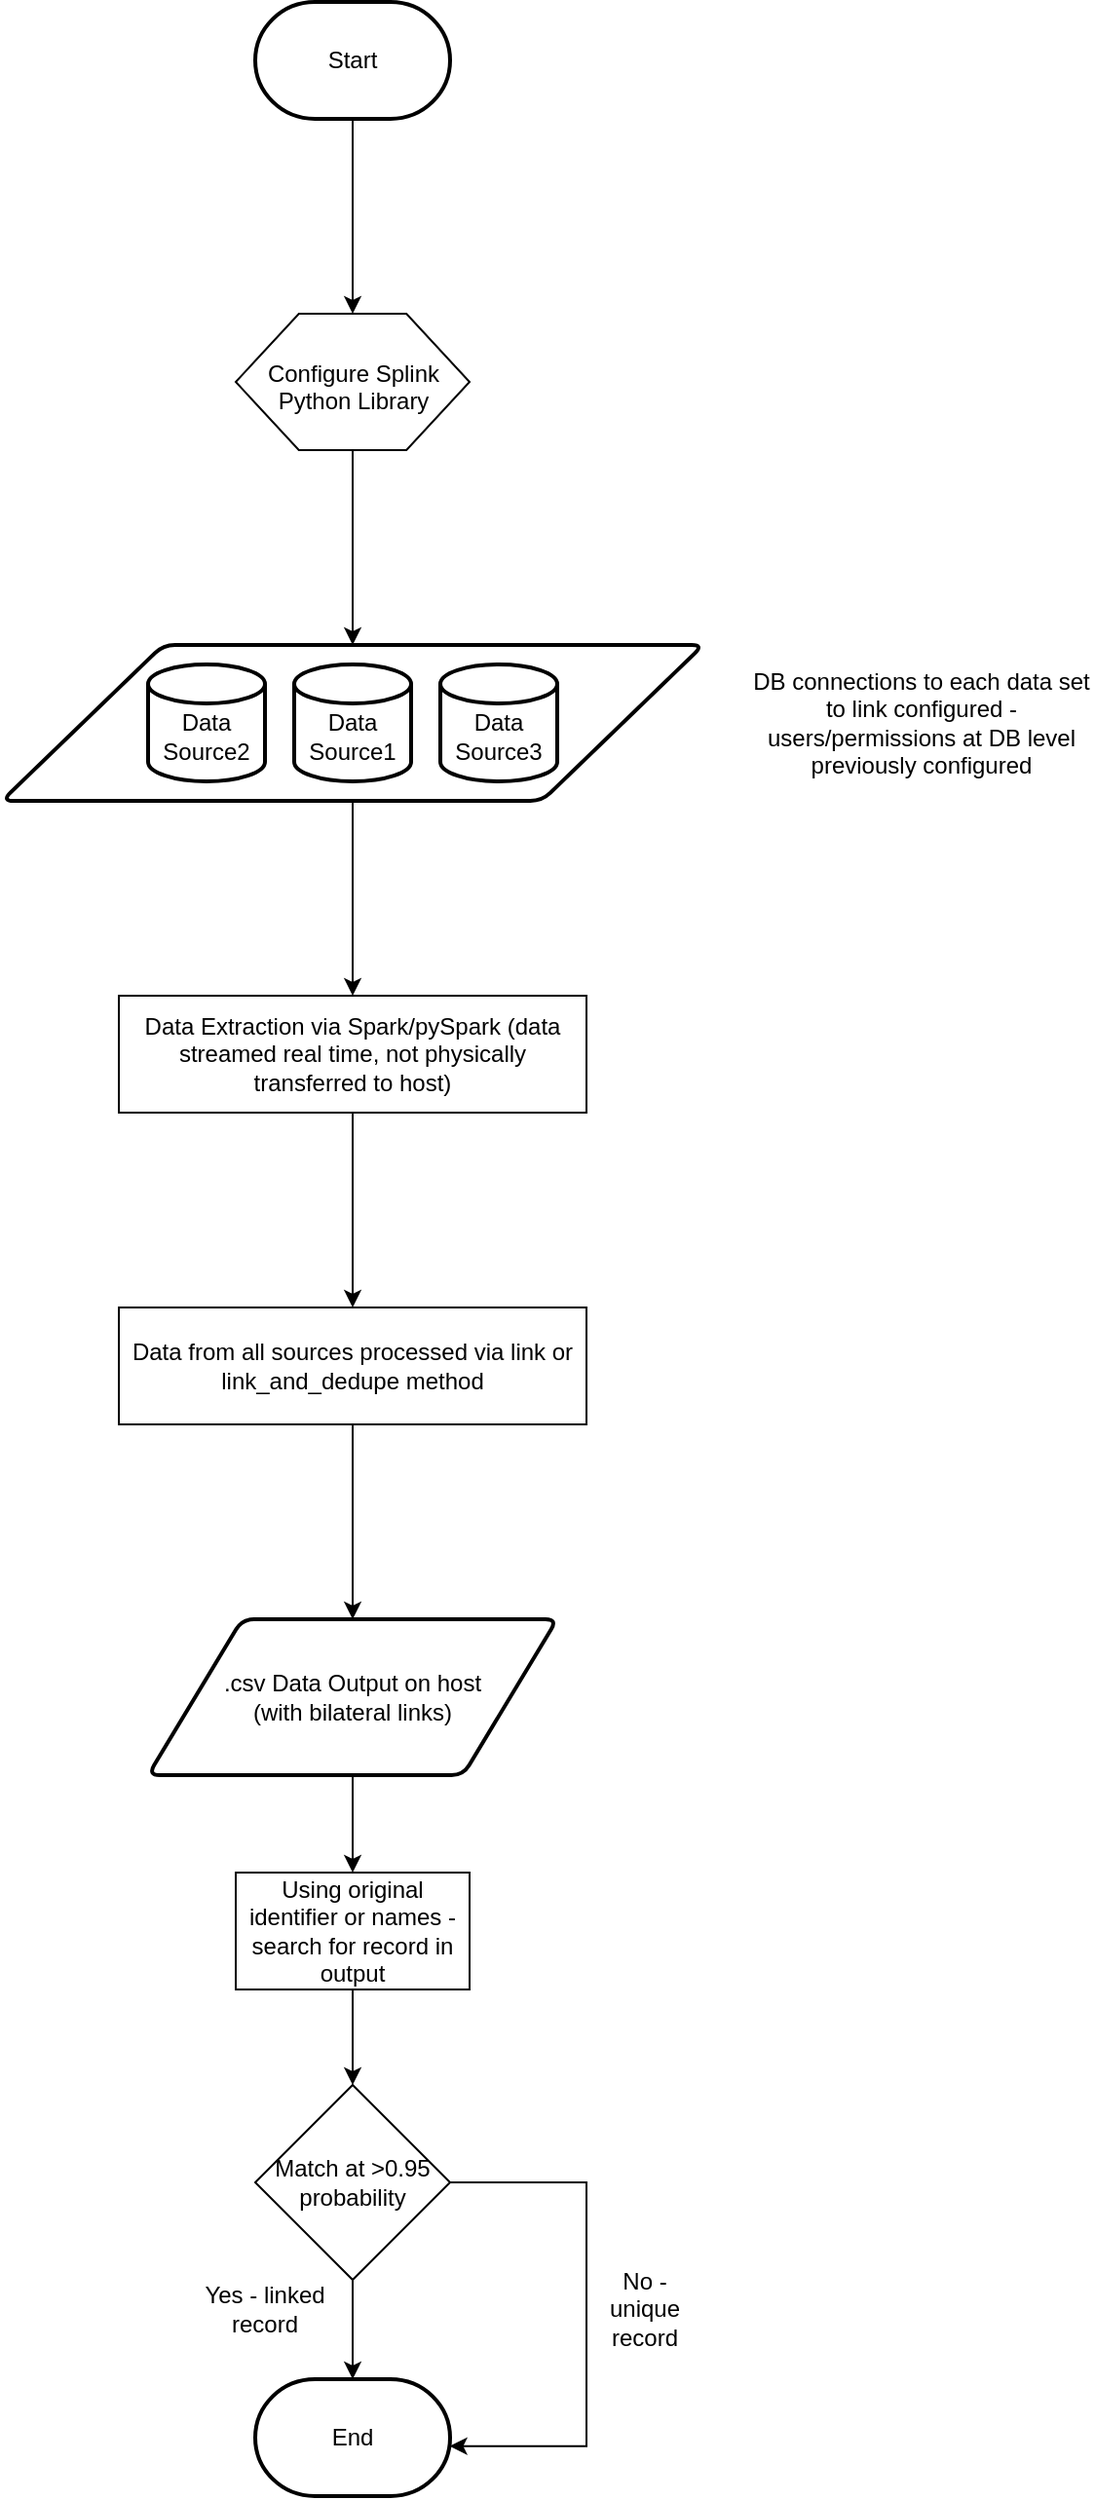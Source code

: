 <mxfile version="23.1.1" type="github" pages="2">
  <diagram name="Splink Linkage" id="OIkgKGxsjLkg0mJMdyOt">
    <mxGraphModel dx="2893" dy="2322" grid="1" gridSize="10" guides="1" tooltips="1" connect="1" arrows="1" fold="1" page="1" pageScale="1" pageWidth="827" pageHeight="1169" math="0" shadow="0">
      <root>
        <mxCell id="0" />
        <mxCell id="1" parent="0" />
        <mxCell id="_DT62JzY9IZAnyI1bNls-40" style="edgeStyle=orthogonalEdgeStyle;rounded=0;orthogonalLoop=1;jettySize=auto;html=1;exitX=0.5;exitY=1;exitDx=0;exitDy=0;noEdgeStyle=1;orthogonal=1;" parent="1" source="_DT62JzY9IZAnyI1bNls-12" target="_DT62JzY9IZAnyI1bNls-16" edge="1">
          <mxGeometry relative="1" as="geometry">
            <Array as="points">
              <mxPoint x="180" y="422" />
              <mxPoint x="180" y="498" />
            </Array>
          </mxGeometry>
        </mxCell>
        <mxCell id="_DT62JzY9IZAnyI1bNls-12" value="" style="shape=parallelogram;html=1;strokeWidth=2;perimeter=parallelogramPerimeter;whiteSpace=wrap;rounded=1;arcSize=12;size=0.23;" parent="1" vertex="1">
          <mxGeometry y="330" width="360" height="80" as="geometry" />
        </mxCell>
        <mxCell id="_DT62JzY9IZAnyI1bNls-2" value="&lt;br style=&quot;border-color: var(--border-color);&quot;&gt;Data Source2" style="strokeWidth=2;html=1;shape=mxgraph.flowchart.database;whiteSpace=wrap;" parent="1" vertex="1">
          <mxGeometry x="75" y="340" width="60" height="60" as="geometry" />
        </mxCell>
        <mxCell id="_DT62JzY9IZAnyI1bNls-3" value="&lt;br&gt;Data Source1" style="strokeWidth=2;html=1;shape=mxgraph.flowchart.database;whiteSpace=wrap;" parent="1" vertex="1">
          <mxGeometry x="150" y="340" width="60" height="60" as="geometry" />
        </mxCell>
        <mxCell id="_DT62JzY9IZAnyI1bNls-8" value="&lt;br style=&quot;border-color: var(--border-color);&quot;&gt;Data Source3" style="strokeWidth=2;html=1;shape=mxgraph.flowchart.database;whiteSpace=wrap;" parent="1" vertex="1">
          <mxGeometry x="225" y="340" width="60" height="60" as="geometry" />
        </mxCell>
        <mxCell id="_DT62JzY9IZAnyI1bNls-38" style="edgeStyle=orthogonalEdgeStyle;rounded=0;orthogonalLoop=1;jettySize=auto;html=1;noEdgeStyle=1;orthogonal=1;" parent="1" source="_DT62JzY9IZAnyI1bNls-11" target="_DT62JzY9IZAnyI1bNls-36" edge="1">
          <mxGeometry relative="1" as="geometry">
            <Array as="points">
              <mxPoint x="180" y="72" />
              <mxPoint x="180" y="148" />
            </Array>
          </mxGeometry>
        </mxCell>
        <mxCell id="_DT62JzY9IZAnyI1bNls-11" value="Start" style="strokeWidth=2;html=1;shape=mxgraph.flowchart.terminator;whiteSpace=wrap;" parent="1" vertex="1">
          <mxGeometry x="130" width="100" height="60" as="geometry" />
        </mxCell>
        <mxCell id="_DT62JzY9IZAnyI1bNls-32" value="" style="edgeStyle=orthogonalEdgeStyle;rounded=0;orthogonalLoop=1;jettySize=auto;html=1;noEdgeStyle=1;orthogonal=1;" parent="1" source="_DT62JzY9IZAnyI1bNls-16" target="_DT62JzY9IZAnyI1bNls-19" edge="1">
          <mxGeometry relative="1" as="geometry">
            <Array as="points">
              <mxPoint x="180" y="582" />
              <mxPoint x="180" y="658" />
            </Array>
          </mxGeometry>
        </mxCell>
        <mxCell id="_DT62JzY9IZAnyI1bNls-16" value="Data Extraction via Spark/pySpark (data streamed real time, not physically transferred to host)" style="rounded=0;whiteSpace=wrap;html=1;" parent="1" vertex="1">
          <mxGeometry x="60" y="510" width="240" height="60" as="geometry" />
        </mxCell>
        <mxCell id="_DT62JzY9IZAnyI1bNls-33" value="" style="edgeStyle=orthogonalEdgeStyle;rounded=0;orthogonalLoop=1;jettySize=auto;html=1;noEdgeStyle=1;orthogonal=1;" parent="1" source="_DT62JzY9IZAnyI1bNls-19" target="_DT62JzY9IZAnyI1bNls-23" edge="1">
          <mxGeometry relative="1" as="geometry">
            <Array as="points">
              <mxPoint x="180" y="742" />
              <mxPoint x="180" y="818" />
            </Array>
          </mxGeometry>
        </mxCell>
        <mxCell id="_DT62JzY9IZAnyI1bNls-19" value="Data from all sources processed via link or link_and_dedupe method" style="rounded=0;whiteSpace=wrap;html=1;" parent="1" vertex="1">
          <mxGeometry x="60" y="670" width="240" height="60" as="geometry" />
        </mxCell>
        <mxCell id="3Cxug3WmwxoFvh4fFdJ0-3" style="edgeStyle=orthogonalEdgeStyle;rounded=0;orthogonalLoop=1;jettySize=auto;html=1;" parent="1" source="_DT62JzY9IZAnyI1bNls-23" target="3Cxug3WmwxoFvh4fFdJ0-2" edge="1">
          <mxGeometry relative="1" as="geometry" />
        </mxCell>
        <mxCell id="_DT62JzY9IZAnyI1bNls-23" value=".csv Data Output on host&lt;br&gt;(with bilateral links)" style="shape=parallelogram;html=1;strokeWidth=2;perimeter=parallelogramPerimeter;whiteSpace=wrap;rounded=1;arcSize=12;size=0.23;" parent="1" vertex="1">
          <mxGeometry x="75" y="830" width="210" height="80" as="geometry" />
        </mxCell>
        <mxCell id="_DT62JzY9IZAnyI1bNls-41" style="edgeStyle=orthogonalEdgeStyle;rounded=0;orthogonalLoop=1;jettySize=auto;html=1;exitX=0.5;exitY=1;exitDx=0;exitDy=0;" parent="1" source="_DT62JzY9IZAnyI1bNls-36" target="_DT62JzY9IZAnyI1bNls-12" edge="1">
          <mxGeometry relative="1" as="geometry" />
        </mxCell>
        <mxCell id="_DT62JzY9IZAnyI1bNls-36" value="Configure Splink &lt;br&gt;Python Library" style="verticalLabelPosition=bottom;verticalAlign=top;html=1;shape=hexagon;perimeter=hexagonPerimeter2;arcSize=6;size=0.27;spacing=-51;" parent="1" vertex="1">
          <mxGeometry x="120" y="160" width="120" height="70" as="geometry" />
        </mxCell>
        <mxCell id="_DT62JzY9IZAnyI1bNls-45" value="End" style="strokeWidth=2;html=1;shape=mxgraph.flowchart.terminator;whiteSpace=wrap;" parent="1" vertex="1">
          <mxGeometry x="130" y="1220" width="100" height="60" as="geometry" />
        </mxCell>
        <mxCell id="3Cxug3WmwxoFvh4fFdJ0-1" value="DB connections to each data set to link configured - users/permissions at DB level previously configured" style="text;html=1;strokeColor=none;fillColor=none;align=center;verticalAlign=middle;whiteSpace=wrap;rounded=0;" parent="1" vertex="1">
          <mxGeometry x="384" y="355" width="176" height="30" as="geometry" />
        </mxCell>
        <mxCell id="3Cxug3WmwxoFvh4fFdJ0-6" style="edgeStyle=orthogonalEdgeStyle;rounded=0;orthogonalLoop=1;jettySize=auto;html=1;entryX=0.5;entryY=0;entryDx=0;entryDy=0;" parent="1" source="3Cxug3WmwxoFvh4fFdJ0-2" target="3Cxug3WmwxoFvh4fFdJ0-5" edge="1">
          <mxGeometry relative="1" as="geometry" />
        </mxCell>
        <mxCell id="3Cxug3WmwxoFvh4fFdJ0-2" value="Using original identifier or names - search for record in output" style="rounded=0;whiteSpace=wrap;html=1;" parent="1" vertex="1">
          <mxGeometry x="120" y="960" width="120" height="60" as="geometry" />
        </mxCell>
        <mxCell id="3Cxug3WmwxoFvh4fFdJ0-7" value="" style="edgeStyle=orthogonalEdgeStyle;rounded=0;orthogonalLoop=1;jettySize=auto;html=1;" parent="1" source="3Cxug3WmwxoFvh4fFdJ0-5" target="_DT62JzY9IZAnyI1bNls-45" edge="1">
          <mxGeometry relative="1" as="geometry" />
        </mxCell>
        <mxCell id="3Cxug3WmwxoFvh4fFdJ0-5" value="Match at &amp;gt;0.95 probability" style="rhombus;whiteSpace=wrap;html=1;" parent="1" vertex="1">
          <mxGeometry x="130" y="1069" width="100" height="100" as="geometry" />
        </mxCell>
        <mxCell id="3Cxug3WmwxoFvh4fFdJ0-8" style="edgeStyle=orthogonalEdgeStyle;rounded=0;orthogonalLoop=1;jettySize=auto;html=1;exitX=1;exitY=0.5;exitDx=0;exitDy=0;entryX=0.998;entryY=0.573;entryDx=0;entryDy=0;entryPerimeter=0;" parent="1" source="3Cxug3WmwxoFvh4fFdJ0-5" target="_DT62JzY9IZAnyI1bNls-45" edge="1">
          <mxGeometry relative="1" as="geometry">
            <Array as="points">
              <mxPoint x="300" y="1119" />
              <mxPoint x="300" y="1254" />
            </Array>
          </mxGeometry>
        </mxCell>
        <mxCell id="3Cxug3WmwxoFvh4fFdJ0-9" value="Yes - linked record" style="text;html=1;strokeColor=none;fillColor=none;align=center;verticalAlign=middle;whiteSpace=wrap;rounded=0;" parent="1" vertex="1">
          <mxGeometry x="100" y="1169" width="70" height="30" as="geometry" />
        </mxCell>
        <mxCell id="3Cxug3WmwxoFvh4fFdJ0-10" value="No - unique record" style="text;html=1;strokeColor=none;fillColor=none;align=center;verticalAlign=middle;whiteSpace=wrap;rounded=0;" parent="1" vertex="1">
          <mxGeometry x="300" y="1169" width="60" height="30" as="geometry" />
        </mxCell>
      </root>
    </mxGraphModel>
  </diagram>
  <diagram id="7oRGG79dJgHVbRMGVmOZ" name="UUIDs with Splink">
    <mxGraphModel dx="2066" dy="1153" grid="1" gridSize="10" guides="1" tooltips="1" connect="1" arrows="1" fold="1" page="1" pageScale="1" pageWidth="827" pageHeight="1169" math="0" shadow="0">
      <root>
        <mxCell id="0" />
        <mxCell id="1" parent="0" />
        <mxCell id="-7qHn1xBD7BPiUq-Lxa6-2" value="" style="edgeStyle=orthogonalEdgeStyle;rounded=0;orthogonalLoop=1;jettySize=auto;html=1;" parent="1" source="mewtpi49gnUvRCOg2McJ-1" target="-7qHn1xBD7BPiUq-Lxa6-1" edge="1">
          <mxGeometry relative="1" as="geometry" />
        </mxCell>
        <mxCell id="mewtpi49gnUvRCOg2McJ-5" style="edgeStyle=orthogonalEdgeStyle;rounded=0;orthogonalLoop=1;jettySize=auto;html=1;noEdgeStyle=1;orthogonal=1;" parent="1" source="mewtpi49gnUvRCOg2McJ-6" target="mewtpi49gnUvRCOg2McJ-8" edge="1">
          <mxGeometry relative="1" as="geometry">
            <Array as="points">
              <mxPoint x="410" y="182" />
              <mxPoint x="410" y="258" />
            </Array>
          </mxGeometry>
        </mxCell>
        <mxCell id="mewtpi49gnUvRCOg2McJ-6" value="Start" style="strokeWidth=2;html=1;shape=mxgraph.flowchart.terminator;whiteSpace=wrap;" parent="1" vertex="1">
          <mxGeometry x="360" y="110" width="100" height="60" as="geometry" />
        </mxCell>
        <mxCell id="mewtpi49gnUvRCOg2McJ-7" style="edgeStyle=orthogonalEdgeStyle;rounded=0;orthogonalLoop=1;jettySize=auto;html=1;exitX=0.5;exitY=1;exitDx=0;exitDy=0;" parent="1" source="mewtpi49gnUvRCOg2McJ-8" target="mewtpi49gnUvRCOg2McJ-1" edge="1">
          <mxGeometry relative="1" as="geometry" />
        </mxCell>
        <mxCell id="mewtpi49gnUvRCOg2McJ-8" value="Configure Splink &lt;br&gt;Python Library" style="verticalLabelPosition=bottom;verticalAlign=top;html=1;shape=hexagon;perimeter=hexagonPerimeter2;arcSize=6;size=0.27;spacing=-51;" parent="1" vertex="1">
          <mxGeometry x="350" y="270" width="120" height="70" as="geometry" />
        </mxCell>
        <mxCell id="mewtpi49gnUvRCOg2McJ-9" value="Each database should have table/column for unified id (common UUID)" style="text;html=1;strokeColor=none;fillColor=none;align=center;verticalAlign=middle;whiteSpace=wrap;rounded=0;" parent="1" vertex="1">
          <mxGeometry x="620" y="440" width="240" height="30" as="geometry" />
        </mxCell>
        <mxCell id="paeWMKHiud1gd23skCGw-2" value="" style="edgeStyle=orthogonalEdgeStyle;rounded=0;orthogonalLoop=1;jettySize=auto;html=1;" parent="1" source="-7qHn1xBD7BPiUq-Lxa6-1" target="paeWMKHiud1gd23skCGw-1" edge="1">
          <mxGeometry relative="1" as="geometry" />
        </mxCell>
        <mxCell id="-7qHn1xBD7BPiUq-Lxa6-1" value="Data Extraction via Spark (data streamed real time, not transferred)" style="rounded=0;whiteSpace=wrap;html=1;" parent="1" vertex="1">
          <mxGeometry x="290" y="610" width="240" height="60" as="geometry" />
        </mxCell>
        <mxCell id="paeWMKHiud1gd23skCGw-5" style="edgeStyle=orthogonalEdgeStyle;rounded=0;orthogonalLoop=1;jettySize=auto;html=1;entryX=0.5;entryY=0;entryDx=0;entryDy=0;" parent="1" source="paeWMKHiud1gd23skCGw-1" edge="1">
          <mxGeometry relative="1" as="geometry">
            <mxPoint x="410" y="900" as="targetPoint" />
          </mxGeometry>
        </mxCell>
        <mxCell id="paeWMKHiud1gd23skCGw-1" value="Process via Splink&#39;s link or link_and_dedupe method" style="rounded=0;whiteSpace=wrap;html=1;" parent="1" vertex="1">
          <mxGeometry x="290" y="770" width="240" height="60" as="geometry" />
        </mxCell>
        <mxCell id="paeWMKHiud1gd23skCGw-59" style="edgeStyle=orthogonalEdgeStyle;rounded=0;orthogonalLoop=1;jettySize=auto;html=1;" parent="1" source="paeWMKHiud1gd23skCGw-7" target="paeWMKHiud1gd23skCGw-57" edge="1">
          <mxGeometry relative="1" as="geometry" />
        </mxCell>
        <mxCell id="paeWMKHiud1gd23skCGw-7" value="Process via cluster_pairwise_predictions_at_threshold and add_unique_id_column" style="rounded=0;whiteSpace=wrap;html=1;" parent="1" vertex="1">
          <mxGeometry x="294" y="900" width="240" height="60" as="geometry" />
        </mxCell>
        <mxCell id="paeWMKHiud1gd23skCGw-12" value="" style="edgeStyle=orthogonalEdgeStyle;rounded=0;orthogonalLoop=1;jettySize=auto;html=1;" parent="1" source="paeWMKHiud1gd23skCGw-9" target="paeWMKHiud1gd23skCGw-11" edge="1">
          <mxGeometry relative="1" as="geometry" />
        </mxCell>
        <mxCell id="paeWMKHiud1gd23skCGw-22" value="" style="edgeStyle=orthogonalEdgeStyle;rounded=0;orthogonalLoop=1;jettySize=auto;html=1;" parent="1" source="paeWMKHiud1gd23skCGw-9" target="paeWMKHiud1gd23skCGw-21" edge="1">
          <mxGeometry relative="1" as="geometry" />
        </mxCell>
        <mxCell id="paeWMKHiud1gd23skCGw-9" value="One of more members of the cluster have common UUID in source?" style="rhombus;whiteSpace=wrap;html=1;" parent="1" vertex="1">
          <mxGeometry x="603" y="1040" width="146" height="140" as="geometry" />
        </mxCell>
        <mxCell id="paeWMKHiud1gd23skCGw-15" value="" style="edgeStyle=orthogonalEdgeStyle;rounded=0;orthogonalLoop=1;jettySize=auto;html=1;" parent="1" source="paeWMKHiud1gd23skCGw-11" target="paeWMKHiud1gd23skCGw-14" edge="1">
          <mxGeometry relative="1" as="geometry" />
        </mxCell>
        <mxCell id="paeWMKHiud1gd23skCGw-69" style="edgeStyle=orthogonalEdgeStyle;rounded=0;orthogonalLoop=1;jettySize=auto;html=1;entryX=0.5;entryY=1;entryDx=0;entryDy=0;" parent="1" source="paeWMKHiud1gd23skCGw-11" target="paeWMKHiud1gd23skCGw-26" edge="1">
          <mxGeometry relative="1" as="geometry" />
        </mxCell>
        <mxCell id="paeWMKHiud1gd23skCGw-11" value="Common UUID is distinct within Cluster?" style="rhombus;whiteSpace=wrap;html=1;" parent="1" vertex="1">
          <mxGeometry x="826" y="1040" width="146" height="140" as="geometry" />
        </mxCell>
        <mxCell id="paeWMKHiud1gd23skCGw-91" style="edgeStyle=orthogonalEdgeStyle;rounded=0;orthogonalLoop=1;jettySize=auto;html=1;exitX=1;exitY=0.5;exitDx=0;exitDy=0;" parent="1" source="paeWMKHiud1gd23skCGw-14" target="paeWMKHiud1gd23skCGw-90" edge="1">
          <mxGeometry relative="1" as="geometry" />
        </mxCell>
        <mxCell id="paeWMKHiud1gd23skCGw-14" value="Assign common UUID to all linked records in cluster" style="rounded=0;whiteSpace=wrap;html=1;" parent="1" vertex="1">
          <mxGeometry x="1063" y="1080" width="240" height="60" as="geometry" />
        </mxCell>
        <mxCell id="paeWMKHiud1gd23skCGw-23" style="edgeStyle=orthogonalEdgeStyle;rounded=0;orthogonalLoop=1;jettySize=auto;html=1;exitX=1;exitY=0.5;exitDx=0;exitDy=0;entryX=0.5;entryY=1;entryDx=0;entryDy=0;" parent="1" source="paeWMKHiud1gd23skCGw-21" target="paeWMKHiud1gd23skCGw-14" edge="1">
          <mxGeometry relative="1" as="geometry">
            <mxPoint x="770" y="1366" as="sourcePoint" />
          </mxGeometry>
        </mxCell>
        <mxCell id="paeWMKHiud1gd23skCGw-21" value="Reserve new common ID for Cluster from central database/index" style="rounded=0;whiteSpace=wrap;html=1;" parent="1" vertex="1">
          <mxGeometry x="556" y="1296" width="240" height="60" as="geometry" />
        </mxCell>
        <mxCell id="paeWMKHiud1gd23skCGw-24" value="" style="group" parent="1" vertex="1" connectable="0">
          <mxGeometry x="1190" y="1396" width="360" height="80" as="geometry" />
        </mxCell>
        <mxCell id="paeWMKHiud1gd23skCGw-16" value="" style="shape=parallelogram;html=1;strokeWidth=2;perimeter=parallelogramPerimeter;whiteSpace=wrap;rounded=1;arcSize=12;size=0.23;" parent="paeWMKHiud1gd23skCGw-24" vertex="1">
          <mxGeometry width="360" height="80" as="geometry" />
        </mxCell>
        <mxCell id="paeWMKHiud1gd23skCGw-17" value="&lt;br style=&quot;border-color: var(--border-color);&quot;&gt;Data Source2" style="strokeWidth=2;html=1;shape=mxgraph.flowchart.database;whiteSpace=wrap;" parent="paeWMKHiud1gd23skCGw-24" vertex="1">
          <mxGeometry x="75" y="10" width="60" height="60" as="geometry" />
        </mxCell>
        <mxCell id="paeWMKHiud1gd23skCGw-18" value="&lt;br&gt;Data Source1" style="strokeWidth=2;html=1;shape=mxgraph.flowchart.database;whiteSpace=wrap;" parent="paeWMKHiud1gd23skCGw-24" vertex="1">
          <mxGeometry x="150" y="10" width="60" height="60" as="geometry" />
        </mxCell>
        <mxCell id="paeWMKHiud1gd23skCGw-19" value="&lt;br style=&quot;border-color: var(--border-color);&quot;&gt;Data Source3" style="strokeWidth=2;html=1;shape=mxgraph.flowchart.database;whiteSpace=wrap;" parent="paeWMKHiud1gd23skCGw-24" vertex="1">
          <mxGeometry x="225" y="10" width="60" height="60" as="geometry" />
        </mxCell>
        <mxCell id="paeWMKHiud1gd23skCGw-25" value="" style="group" parent="1" vertex="1" connectable="0">
          <mxGeometry x="230" y="440" width="360" height="80" as="geometry" />
        </mxCell>
        <mxCell id="mewtpi49gnUvRCOg2McJ-1" value="" style="shape=parallelogram;html=1;strokeWidth=2;perimeter=parallelogramPerimeter;whiteSpace=wrap;rounded=1;arcSize=12;size=0.23;" parent="paeWMKHiud1gd23skCGw-25" vertex="1">
          <mxGeometry width="360" height="80" as="geometry" />
        </mxCell>
        <mxCell id="mewtpi49gnUvRCOg2McJ-2" value="&lt;br style=&quot;border-color: var(--border-color);&quot;&gt;Data Source2" style="strokeWidth=2;html=1;shape=mxgraph.flowchart.database;whiteSpace=wrap;" parent="paeWMKHiud1gd23skCGw-25" vertex="1">
          <mxGeometry x="75" y="10" width="60" height="60" as="geometry" />
        </mxCell>
        <mxCell id="mewtpi49gnUvRCOg2McJ-3" value="&lt;br&gt;Data Source1" style="strokeWidth=2;html=1;shape=mxgraph.flowchart.database;whiteSpace=wrap;" parent="paeWMKHiud1gd23skCGw-25" vertex="1">
          <mxGeometry x="150" y="10" width="60" height="60" as="geometry" />
        </mxCell>
        <mxCell id="mewtpi49gnUvRCOg2McJ-4" value="&lt;br style=&quot;border-color: var(--border-color);&quot;&gt;Data Source3" style="strokeWidth=2;html=1;shape=mxgraph.flowchart.database;whiteSpace=wrap;" parent="paeWMKHiud1gd23skCGw-25" vertex="1">
          <mxGeometry x="225" y="10" width="60" height="60" as="geometry" />
        </mxCell>
        <mxCell id="paeWMKHiud1gd23skCGw-30" style="edgeStyle=orthogonalEdgeStyle;rounded=0;orthogonalLoop=1;jettySize=auto;html=1;exitX=1;exitY=0.5;exitDx=0;exitDy=0;entryX=0.5;entryY=0;entryDx=0;entryDy=0;" parent="1" source="paeWMKHiud1gd23skCGw-26" target="paeWMKHiud1gd23skCGw-14" edge="1">
          <mxGeometry relative="1" as="geometry" />
        </mxCell>
        <mxCell id="paeWMKHiud1gd23skCGw-26" value="Manual review/consolidation" style="html=1;strokeWidth=2;shape=manualInput;whiteSpace=wrap;rounded=1;size=26;arcSize=11;" parent="1" vertex="1">
          <mxGeometry x="806" y="870" width="186" height="80" as="geometry" />
        </mxCell>
        <mxCell id="paeWMKHiud1gd23skCGw-31" value="Common UUID" style="swimlane;fontStyle=0;childLayout=stackLayout;horizontal=1;startSize=30;horizontalStack=0;resizeParent=1;resizeParentMax=0;resizeLast=0;collapsible=1;marginBottom=0;whiteSpace=wrap;html=1;swimlaneLine=1;" parent="1" vertex="1">
          <mxGeometry x="770" y="1634" width="100" height="120" as="geometry" />
        </mxCell>
        <mxCell id="paeWMKHiud1gd23skCGw-32" value="CID-1" style="text;strokeColor=none;fillColor=none;align=left;verticalAlign=middle;spacingLeft=4;spacingRight=4;overflow=hidden;points=[[0,0.5],[1,0.5]];portConstraint=eastwest;rotatable=0;whiteSpace=wrap;html=1;" parent="paeWMKHiud1gd23skCGw-31" vertex="1">
          <mxGeometry y="30" width="100" height="30" as="geometry" />
        </mxCell>
        <mxCell id="paeWMKHiud1gd23skCGw-33" value="CID-1" style="text;strokeColor=none;fillColor=none;align=left;verticalAlign=middle;spacingLeft=4;spacingRight=4;overflow=hidden;points=[[0,0.5],[1,0.5]];portConstraint=eastwest;rotatable=0;whiteSpace=wrap;html=1;" parent="paeWMKHiud1gd23skCGw-31" vertex="1">
          <mxGeometry y="60" width="100" height="30" as="geometry" />
        </mxCell>
        <mxCell id="paeWMKHiud1gd23skCGw-34" value="CID-2" style="text;strokeColor=none;fillColor=none;align=left;verticalAlign=middle;spacingLeft=4;spacingRight=4;overflow=hidden;points=[[0,0.5],[1,0.5]];portConstraint=eastwest;rotatable=0;whiteSpace=wrap;html=1;" parent="paeWMKHiud1gd23skCGw-31" vertex="1">
          <mxGeometry y="90" width="100" height="30" as="geometry" />
        </mxCell>
        <mxCell id="paeWMKHiud1gd23skCGw-39" value="ClusterId" style="swimlane;fontStyle=0;childLayout=stackLayout;horizontal=1;startSize=30;horizontalStack=0;resizeParent=1;resizeParentMax=0;resizeLast=0;collapsible=1;marginBottom=0;whiteSpace=wrap;html=1;swimlaneLine=1;" parent="1" vertex="1">
          <mxGeometry x="870" y="1634" width="100" height="120" as="geometry" />
        </mxCell>
        <mxCell id="paeWMKHiud1gd23skCGw-40" value="54" style="text;strokeColor=none;fillColor=none;align=left;verticalAlign=middle;spacingLeft=4;spacingRight=4;overflow=hidden;points=[[0,0.5],[1,0.5]];portConstraint=eastwest;rotatable=0;whiteSpace=wrap;html=1;" parent="paeWMKHiud1gd23skCGw-39" vertex="1">
          <mxGeometry y="30" width="100" height="30" as="geometry" />
        </mxCell>
        <mxCell id="paeWMKHiud1gd23skCGw-41" value="54" style="text;strokeColor=none;fillColor=none;align=left;verticalAlign=middle;spacingLeft=4;spacingRight=4;overflow=hidden;points=[[0,0.5],[1,0.5]];portConstraint=eastwest;rotatable=0;whiteSpace=wrap;html=1;" parent="paeWMKHiud1gd23skCGw-39" vertex="1">
          <mxGeometry y="60" width="100" height="30" as="geometry" />
        </mxCell>
        <mxCell id="paeWMKHiud1gd23skCGw-42" value="67" style="text;strokeColor=none;fillColor=none;align=left;verticalAlign=middle;spacingLeft=4;spacingRight=4;overflow=hidden;points=[[0,0.5],[1,0.5]];portConstraint=eastwest;rotatable=0;whiteSpace=wrap;html=1;" parent="paeWMKHiud1gd23skCGw-39" vertex="1">
          <mxGeometry y="90" width="100" height="30" as="geometry" />
        </mxCell>
        <mxCell id="paeWMKHiud1gd23skCGw-43" value="Source" style="swimlane;fontStyle=0;childLayout=stackLayout;horizontal=1;startSize=30;horizontalStack=0;resizeParent=1;resizeParentMax=0;resizeLast=0;collapsible=1;marginBottom=0;whiteSpace=wrap;html=1;swimlaneLine=1;" parent="1" vertex="1">
          <mxGeometry x="970" y="1634" width="100" height="120" as="geometry" />
        </mxCell>
        <mxCell id="paeWMKHiud1gd23skCGw-44" value="Source1" style="text;strokeColor=none;fillColor=none;align=left;verticalAlign=middle;spacingLeft=4;spacingRight=4;overflow=hidden;points=[[0,0.5],[1,0.5]];portConstraint=eastwest;rotatable=0;whiteSpace=wrap;html=1;" parent="paeWMKHiud1gd23skCGw-43" vertex="1">
          <mxGeometry y="30" width="100" height="30" as="geometry" />
        </mxCell>
        <mxCell id="paeWMKHiud1gd23skCGw-45" value="Source1" style="text;strokeColor=none;fillColor=none;align=left;verticalAlign=middle;spacingLeft=4;spacingRight=4;overflow=hidden;points=[[0,0.5],[1,0.5]];portConstraint=eastwest;rotatable=0;whiteSpace=wrap;html=1;" parent="paeWMKHiud1gd23skCGw-43" vertex="1">
          <mxGeometry y="60" width="100" height="30" as="geometry" />
        </mxCell>
        <mxCell id="paeWMKHiud1gd23skCGw-46" value="Source2" style="text;strokeColor=none;fillColor=none;align=left;verticalAlign=middle;spacingLeft=4;spacingRight=4;overflow=hidden;points=[[0,0.5],[1,0.5]];portConstraint=eastwest;rotatable=0;whiteSpace=wrap;html=1;" parent="paeWMKHiud1gd23skCGw-43" vertex="1">
          <mxGeometry y="90" width="100" height="30" as="geometry" />
        </mxCell>
        <mxCell id="paeWMKHiud1gd23skCGw-47" value="SourceIdentifer" style="swimlane;fontStyle=0;childLayout=stackLayout;horizontal=1;startSize=30;horizontalStack=0;resizeParent=1;resizeParentMax=0;resizeLast=0;collapsible=1;marginBottom=0;whiteSpace=wrap;html=1;swimlaneLine=1;" parent="1" vertex="1">
          <mxGeometry x="1070" y="1634" width="100" height="120" as="geometry" />
        </mxCell>
        <mxCell id="paeWMKHiud1gd23skCGw-48" value="DG5464" style="text;strokeColor=none;fillColor=none;align=left;verticalAlign=middle;spacingLeft=4;spacingRight=4;overflow=hidden;points=[[0,0.5],[1,0.5]];portConstraint=eastwest;rotatable=0;whiteSpace=wrap;html=1;" parent="paeWMKHiud1gd23skCGw-47" vertex="1">
          <mxGeometry y="30" width="100" height="30" as="geometry" />
        </mxCell>
        <mxCell id="paeWMKHiud1gd23skCGw-49" value="DG5465" style="text;strokeColor=none;fillColor=none;align=left;verticalAlign=middle;spacingLeft=4;spacingRight=4;overflow=hidden;points=[[0,0.5],[1,0.5]];portConstraint=eastwest;rotatable=0;whiteSpace=wrap;html=1;" parent="paeWMKHiud1gd23skCGw-47" vertex="1">
          <mxGeometry y="60" width="100" height="30" as="geometry" />
        </mxCell>
        <mxCell id="paeWMKHiud1gd23skCGw-50" value="353534" style="text;strokeColor=none;fillColor=none;align=left;verticalAlign=middle;spacingLeft=4;spacingRight=4;overflow=hidden;points=[[0,0.5],[1,0.5]];portConstraint=eastwest;rotatable=0;whiteSpace=wrap;html=1;" parent="paeWMKHiud1gd23skCGw-47" vertex="1">
          <mxGeometry y="90" width="100" height="30" as="geometry" />
        </mxCell>
        <mxCell id="paeWMKHiud1gd23skCGw-61" style="edgeStyle=orthogonalEdgeStyle;rounded=0;orthogonalLoop=1;jettySize=auto;html=1;entryX=0;entryY=0.5;entryDx=0;entryDy=0;" parent="1" source="paeWMKHiud1gd23skCGw-57" target="paeWMKHiud1gd23skCGw-9" edge="1">
          <mxGeometry relative="1" as="geometry" />
        </mxCell>
        <mxCell id="paeWMKHiud1gd23skCGw-63" style="edgeStyle=orthogonalEdgeStyle;rounded=0;orthogonalLoop=1;jettySize=auto;html=1;" parent="1" source="paeWMKHiud1gd23skCGw-57" target="paeWMKHiud1gd23skCGw-62" edge="1">
          <mxGeometry relative="1" as="geometry" />
        </mxCell>
        <mxCell id="paeWMKHiud1gd23skCGw-57" value="Any Link or Duplicates Exist for record?" style="rhombus;whiteSpace=wrap;html=1;" parent="1" vertex="1">
          <mxGeometry x="342" y="1040" width="146" height="140" as="geometry" />
        </mxCell>
        <mxCell id="paeWMKHiud1gd23skCGw-65" style="edgeStyle=orthogonalEdgeStyle;rounded=0;orthogonalLoop=1;jettySize=auto;html=1;entryX=0;entryY=0.5;entryDx=0;entryDy=0;exitX=1;exitY=0.5;exitDx=0;exitDy=0;" parent="1" source="paeWMKHiud1gd23skCGw-62" target="paeWMKHiud1gd23skCGw-21" edge="1">
          <mxGeometry relative="1" as="geometry" />
        </mxCell>
        <mxCell id="paeWMKHiud1gd23skCGw-67" style="edgeStyle=orthogonalEdgeStyle;rounded=0;orthogonalLoop=1;jettySize=auto;html=1;" parent="1" source="paeWMKHiud1gd23skCGw-62" target="paeWMKHiud1gd23skCGw-66" edge="1">
          <mxGeometry relative="1" as="geometry" />
        </mxCell>
        <mxCell id="paeWMKHiud1gd23skCGw-62" value="Common UUID populated at source?" style="rhombus;whiteSpace=wrap;html=1;" parent="1" vertex="1">
          <mxGeometry x="344" y="1256" width="140" height="140" as="geometry" />
        </mxCell>
        <mxCell id="paeWMKHiud1gd23skCGw-66" value="End" style="rounded=1;whiteSpace=wrap;html=1;" parent="1" vertex="1">
          <mxGeometry x="353" y="1500" width="120" height="60" as="geometry" />
        </mxCell>
        <mxCell id="paeWMKHiud1gd23skCGw-68" style="edgeStyle=orthogonalEdgeStyle;rounded=0;orthogonalLoop=1;jettySize=auto;html=1;entryX=1;entryY=0.5;entryDx=0;entryDy=0;exitX=0.5;exitY=1;exitDx=0;exitDy=0;" parent="1" source="paeWMKHiud1gd23skCGw-16" target="paeWMKHiud1gd23skCGw-66" edge="1">
          <mxGeometry relative="1" as="geometry">
            <Array as="points">
              <mxPoint x="1370" y="1530" />
            </Array>
          </mxGeometry>
        </mxCell>
        <mxCell id="paeWMKHiud1gd23skCGw-72" value="" style="shape=flexArrow;endArrow=classic;html=1;rounded=0;" parent="1" edge="1">
          <mxGeometry width="50" height="50" relative="1" as="geometry">
            <mxPoint x="1250" y="1310" as="sourcePoint" />
            <mxPoint x="1010" y="1630" as="targetPoint" />
          </mxGeometry>
        </mxCell>
        <mxCell id="paeWMKHiud1gd23skCGw-74" value="&lt;font style=&quot;font-size: 16px;&quot;&gt;&lt;b&gt;No&lt;/b&gt;&lt;/font&gt;" style="text;html=1;strokeColor=none;fillColor=none;align=center;verticalAlign=middle;whiteSpace=wrap;rounded=0;" parent="1" vertex="1">
          <mxGeometry x="484" y="1291" width="60" height="30" as="geometry" />
        </mxCell>
        <mxCell id="paeWMKHiud1gd23skCGw-78" value="&lt;font style=&quot;font-size: 16px;&quot;&gt;&lt;b&gt;No&lt;/b&gt;&lt;/font&gt;" style="text;html=1;strokeColor=none;fillColor=none;align=center;verticalAlign=middle;whiteSpace=wrap;rounded=0;" parent="1" vertex="1">
          <mxGeometry x="360" y="1200" width="60" height="30" as="geometry" />
        </mxCell>
        <mxCell id="paeWMKHiud1gd23skCGw-79" value="&lt;font style=&quot;font-size: 16px;&quot;&gt;&lt;b&gt;No&lt;/b&gt;&lt;/font&gt;" style="text;html=1;strokeColor=none;fillColor=none;align=center;verticalAlign=middle;whiteSpace=wrap;rounded=0;" parent="1" vertex="1">
          <mxGeometry x="620" y="1200" width="60" height="30" as="geometry" />
        </mxCell>
        <mxCell id="paeWMKHiud1gd23skCGw-80" value="&lt;font style=&quot;font-size: 16px;&quot;&gt;&lt;b&gt;No&lt;/b&gt;&lt;/font&gt;" style="text;html=1;strokeColor=none;fillColor=none;align=center;verticalAlign=middle;whiteSpace=wrap;rounded=0;" parent="1" vertex="1">
          <mxGeometry x="890" y="1000" width="60" height="30" as="geometry" />
        </mxCell>
        <mxCell id="paeWMKHiud1gd23skCGw-81" value="&lt;font style=&quot;font-size: 16px;&quot;&gt;&lt;b&gt;Yes&lt;/b&gt;&lt;/font&gt;" style="text;html=1;strokeColor=none;fillColor=none;align=center;verticalAlign=middle;whiteSpace=wrap;rounded=0;" parent="1" vertex="1">
          <mxGeometry x="510" y="1080" width="60" height="30" as="geometry" />
        </mxCell>
        <mxCell id="paeWMKHiud1gd23skCGw-82" value="&lt;font style=&quot;font-size: 16px;&quot;&gt;&lt;b&gt;Yes&lt;/b&gt;&lt;/font&gt;" style="text;html=1;strokeColor=none;fillColor=none;align=center;verticalAlign=middle;whiteSpace=wrap;rounded=0;" parent="1" vertex="1">
          <mxGeometry x="760" y="1080" width="60" height="30" as="geometry" />
        </mxCell>
        <mxCell id="paeWMKHiud1gd23skCGw-83" value="&lt;font style=&quot;font-size: 16px;&quot;&gt;&lt;b&gt;Yes&lt;/b&gt;&lt;/font&gt;" style="text;html=1;strokeColor=none;fillColor=none;align=center;verticalAlign=middle;whiteSpace=wrap;rounded=0;" parent="1" vertex="1">
          <mxGeometry x="980" y="1080" width="60" height="30" as="geometry" />
        </mxCell>
        <mxCell id="paeWMKHiud1gd23skCGw-84" value="&lt;font style=&quot;font-size: 16px;&quot;&gt;&lt;b&gt;Yes&lt;/b&gt;&lt;/font&gt;" style="text;html=1;strokeColor=none;fillColor=none;align=center;verticalAlign=middle;whiteSpace=wrap;rounded=0;" parent="1" vertex="1">
          <mxGeometry x="354" y="1430" width="60" height="30" as="geometry" />
        </mxCell>
        <mxCell id="paeWMKHiud1gd23skCGw-85" value="&lt;font style=&quot;font-size: 17px;&quot;&gt;Version of Truth DB - no PII&lt;/font&gt;" style="text;html=1;strokeColor=none;fillColor=none;align=left;verticalAlign=middle;whiteSpace=wrap;rounded=0;" parent="1" vertex="1">
          <mxGeometry x="820" y="1760" width="450" height="30" as="geometry" />
        </mxCell>
        <mxCell id="paeWMKHiud1gd23skCGw-92" style="edgeStyle=orthogonalEdgeStyle;rounded=0;orthogonalLoop=1;jettySize=auto;html=1;exitX=0.5;exitY=1;exitDx=0;exitDy=0;entryX=0.5;entryY=0;entryDx=0;entryDy=0;" parent="1" source="paeWMKHiud1gd23skCGw-90" target="paeWMKHiud1gd23skCGw-16" edge="1">
          <mxGeometry relative="1" as="geometry" />
        </mxCell>
        <mxCell id="paeWMKHiud1gd23skCGw-90" value="" style="shape=parallelogram;html=1;strokeWidth=2;perimeter=parallelogramPerimeter;whiteSpace=wrap;rounded=1;arcSize=12;size=0.23;" parent="1" vertex="1">
          <mxGeometry x="1270" y="1250" width="200" height="72" as="geometry" />
        </mxCell>
        <mxCell id="paeWMKHiud1gd23skCGw-93" value="Common ID DB" style="strokeWidth=2;html=1;shape=mxgraph.flowchart.database;whiteSpace=wrap;fontSize=10;spacing=4;spacingTop=12;" parent="1" vertex="1">
          <mxGeometry x="1340" y="1256" width="60" height="60" as="geometry" />
        </mxCell>
        <mxCell id="paeWMKHiud1gd23skCGw-96" value="" style="endArrow=classic;startArrow=classic;html=1;rounded=0;exitX=0.5;exitY=1;exitDx=0;exitDy=0;entryX=0;entryY=0.5;entryDx=0;entryDy=0;" parent="1" source="paeWMKHiud1gd23skCGw-21" target="paeWMKHiud1gd23skCGw-90" edge="1">
          <mxGeometry width="50" height="50" relative="1" as="geometry">
            <mxPoint x="910" y="1270" as="sourcePoint" />
            <mxPoint x="960" y="1220" as="targetPoint" />
            <Array as="points">
              <mxPoint x="676" y="1410" />
              <mxPoint x="1230" y="1410" />
              <mxPoint x="1230" y="1286" />
            </Array>
          </mxGeometry>
        </mxCell>
        <mxCell id="0buxVQ3mAKj_gvJqtR5e-1" value="This scenario is for records which have been identified as linked, however, had previously been given different common ids in a previous iteration/run of the process. Possible route causes may include details being updated meaning the records are now matching where they did not before." style="text;html=1;strokeColor=none;fillColor=none;align=left;verticalAlign=middle;whiteSpace=wrap;rounded=0;" parent="1" vertex="1">
          <mxGeometry x="730" y="790" width="350" height="30" as="geometry" />
        </mxCell>
        <mxCell id="0buxVQ3mAKj_gvJqtR5e-2" value="A common version of truth which will allow reconciliation should exist to ensure integrity." style="text;html=1;strokeColor=none;fillColor=none;align=left;verticalAlign=middle;whiteSpace=wrap;rounded=0;" parent="1" vertex="1">
          <mxGeometry x="1420" y="1180" width="150" height="30" as="geometry" />
        </mxCell>
        <mxCell id="0buxVQ3mAKj_gvJqtR5e-3" value="Unique_Id" style="swimlane;fontStyle=0;childLayout=stackLayout;horizontal=1;startSize=30;horizontalStack=0;resizeParent=1;resizeParentMax=0;resizeLast=0;collapsible=1;marginBottom=0;whiteSpace=wrap;html=1;swimlaneLine=1;" parent="1" vertex="1">
          <mxGeometry x="870" y="90" width="100" height="120" as="geometry" />
        </mxCell>
        <mxCell id="0buxVQ3mAKj_gvJqtR5e-4" value="AS356" style="text;strokeColor=none;fillColor=none;align=left;verticalAlign=middle;spacingLeft=4;spacingRight=4;overflow=hidden;points=[[0,0.5],[1,0.5]];portConstraint=eastwest;rotatable=0;whiteSpace=wrap;html=1;" parent="0buxVQ3mAKj_gvJqtR5e-3" vertex="1">
          <mxGeometry y="30" width="100" height="30" as="geometry" />
        </mxCell>
        <mxCell id="0buxVQ3mAKj_gvJqtR5e-5" value="AS352" style="text;strokeColor=none;fillColor=none;align=left;verticalAlign=middle;spacingLeft=4;spacingRight=4;overflow=hidden;points=[[0,0.5],[1,0.5]];portConstraint=eastwest;rotatable=0;whiteSpace=wrap;html=1;" parent="0buxVQ3mAKj_gvJqtR5e-3" vertex="1">
          <mxGeometry y="60" width="100" height="30" as="geometry" />
        </mxCell>
        <mxCell id="0buxVQ3mAKj_gvJqtR5e-6" value="AG467" style="text;strokeColor=none;fillColor=none;align=left;verticalAlign=middle;spacingLeft=4;spacingRight=4;overflow=hidden;points=[[0,0.5],[1,0.5]];portConstraint=eastwest;rotatable=0;whiteSpace=wrap;html=1;" parent="0buxVQ3mAKj_gvJqtR5e-3" vertex="1">
          <mxGeometry y="90" width="100" height="30" as="geometry" />
        </mxCell>
        <mxCell id="0buxVQ3mAKj_gvJqtR5e-7" value="Name" style="swimlane;fontStyle=0;childLayout=stackLayout;horizontal=1;startSize=30;horizontalStack=0;resizeParent=1;resizeParentMax=0;resizeLast=0;collapsible=1;marginBottom=0;whiteSpace=wrap;html=1;swimlaneLine=1;" parent="1" vertex="1">
          <mxGeometry x="970" y="90" width="100" height="120" as="geometry" />
        </mxCell>
        <mxCell id="0buxVQ3mAKj_gvJqtR5e-8" value="John" style="text;strokeColor=none;fillColor=none;align=left;verticalAlign=middle;spacingLeft=4;spacingRight=4;overflow=hidden;points=[[0,0.5],[1,0.5]];portConstraint=eastwest;rotatable=0;whiteSpace=wrap;html=1;" parent="0buxVQ3mAKj_gvJqtR5e-7" vertex="1">
          <mxGeometry y="30" width="100" height="30" as="geometry" />
        </mxCell>
        <mxCell id="0buxVQ3mAKj_gvJqtR5e-9" value="Mark" style="text;strokeColor=none;fillColor=none;align=left;verticalAlign=middle;spacingLeft=4;spacingRight=4;overflow=hidden;points=[[0,0.5],[1,0.5]];portConstraint=eastwest;rotatable=0;whiteSpace=wrap;html=1;" parent="0buxVQ3mAKj_gvJqtR5e-7" vertex="1">
          <mxGeometry y="60" width="100" height="30" as="geometry" />
        </mxCell>
        <mxCell id="0buxVQ3mAKj_gvJqtR5e-10" value="Sarah" style="text;strokeColor=none;fillColor=none;align=left;verticalAlign=middle;spacingLeft=4;spacingRight=4;overflow=hidden;points=[[0,0.5],[1,0.5]];portConstraint=eastwest;rotatable=0;whiteSpace=wrap;html=1;" parent="0buxVQ3mAKj_gvJqtR5e-7" vertex="1">
          <mxGeometry y="90" width="100" height="30" as="geometry" />
        </mxCell>
        <mxCell id="0buxVQ3mAKj_gvJqtR5e-11" value="Surname" style="swimlane;fontStyle=0;childLayout=stackLayout;horizontal=1;startSize=30;horizontalStack=0;resizeParent=1;resizeParentMax=0;resizeLast=0;collapsible=1;marginBottom=0;whiteSpace=wrap;html=1;swimlaneLine=1;" parent="1" vertex="1">
          <mxGeometry x="1070" y="90" width="100" height="120" as="geometry" />
        </mxCell>
        <mxCell id="0buxVQ3mAKj_gvJqtR5e-12" value="Smith" style="text;strokeColor=none;fillColor=none;align=left;verticalAlign=middle;spacingLeft=4;spacingRight=4;overflow=hidden;points=[[0,0.5],[1,0.5]];portConstraint=eastwest;rotatable=0;whiteSpace=wrap;html=1;" parent="0buxVQ3mAKj_gvJqtR5e-11" vertex="1">
          <mxGeometry y="30" width="100" height="30" as="geometry" />
        </mxCell>
        <mxCell id="0buxVQ3mAKj_gvJqtR5e-13" value="Patrick" style="text;strokeColor=none;fillColor=none;align=left;verticalAlign=middle;spacingLeft=4;spacingRight=4;overflow=hidden;points=[[0,0.5],[1,0.5]];portConstraint=eastwest;rotatable=0;whiteSpace=wrap;html=1;" parent="0buxVQ3mAKj_gvJqtR5e-11" vertex="1">
          <mxGeometry y="60" width="100" height="30" as="geometry" />
        </mxCell>
        <mxCell id="0buxVQ3mAKj_gvJqtR5e-14" value="Jane" style="text;strokeColor=none;fillColor=none;align=left;verticalAlign=middle;spacingLeft=4;spacingRight=4;overflow=hidden;points=[[0,0.5],[1,0.5]];portConstraint=eastwest;rotatable=0;whiteSpace=wrap;html=1;" parent="0buxVQ3mAKj_gvJqtR5e-11" vertex="1">
          <mxGeometry y="90" width="100" height="30" as="geometry" />
        </mxCell>
        <mxCell id="0buxVQ3mAKj_gvJqtR5e-15" value="Common_Id" style="swimlane;fontStyle=0;childLayout=stackLayout;horizontal=1;startSize=30;horizontalStack=0;resizeParent=1;resizeParentMax=0;resizeLast=0;collapsible=1;marginBottom=0;whiteSpace=wrap;html=1;swimlaneLine=1;" parent="1" vertex="1">
          <mxGeometry x="1170" y="90" width="100" height="120" as="geometry" />
        </mxCell>
        <mxCell id="0buxVQ3mAKj_gvJqtR5e-16" value="NULL" style="text;strokeColor=none;fillColor=none;align=left;verticalAlign=middle;spacingLeft=4;spacingRight=4;overflow=hidden;points=[[0,0.5],[1,0.5]];portConstraint=eastwest;rotatable=0;whiteSpace=wrap;html=1;" parent="0buxVQ3mAKj_gvJqtR5e-15" vertex="1">
          <mxGeometry y="30" width="100" height="30" as="geometry" />
        </mxCell>
        <mxCell id="0buxVQ3mAKj_gvJqtR5e-17" value="NULL" style="text;strokeColor=none;fillColor=none;align=left;verticalAlign=middle;spacingLeft=4;spacingRight=4;overflow=hidden;points=[[0,0.5],[1,0.5]];portConstraint=eastwest;rotatable=0;whiteSpace=wrap;html=1;" parent="0buxVQ3mAKj_gvJqtR5e-15" vertex="1">
          <mxGeometry y="60" width="100" height="30" as="geometry" />
        </mxCell>
        <mxCell id="0buxVQ3mAKj_gvJqtR5e-18" value="CID-154" style="text;strokeColor=none;fillColor=none;align=left;verticalAlign=middle;spacingLeft=4;spacingRight=4;overflow=hidden;points=[[0,0.5],[1,0.5]];portConstraint=eastwest;rotatable=0;whiteSpace=wrap;html=1;" parent="0buxVQ3mAKj_gvJqtR5e-15" vertex="1">
          <mxGeometry y="90" width="100" height="30" as="geometry" />
        </mxCell>
        <mxCell id="0buxVQ3mAKj_gvJqtR5e-20" value="Unique_Id" style="swimlane;fontStyle=0;childLayout=stackLayout;horizontal=1;startSize=30;horizontalStack=0;resizeParent=1;resizeParentMax=0;resizeLast=0;collapsible=1;marginBottom=0;whiteSpace=wrap;html=1;swimlaneLine=1;" parent="1" vertex="1">
          <mxGeometry x="1300" y="90" width="100" height="120" as="geometry" />
        </mxCell>
        <mxCell id="0buxVQ3mAKj_gvJqtR5e-21" value="46654" style="text;strokeColor=none;fillColor=none;align=left;verticalAlign=middle;spacingLeft=4;spacingRight=4;overflow=hidden;points=[[0,0.5],[1,0.5]];portConstraint=eastwest;rotatable=0;whiteSpace=wrap;html=1;" parent="0buxVQ3mAKj_gvJqtR5e-20" vertex="1">
          <mxGeometry y="30" width="100" height="30" as="geometry" />
        </mxCell>
        <mxCell id="0buxVQ3mAKj_gvJqtR5e-22" value="43543" style="text;strokeColor=none;fillColor=none;align=left;verticalAlign=middle;spacingLeft=4;spacingRight=4;overflow=hidden;points=[[0,0.5],[1,0.5]];portConstraint=eastwest;rotatable=0;whiteSpace=wrap;html=1;" parent="0buxVQ3mAKj_gvJqtR5e-20" vertex="1">
          <mxGeometry y="60" width="100" height="30" as="geometry" />
        </mxCell>
        <mxCell id="0buxVQ3mAKj_gvJqtR5e-23" value="23456" style="text;strokeColor=none;fillColor=none;align=left;verticalAlign=middle;spacingLeft=4;spacingRight=4;overflow=hidden;points=[[0,0.5],[1,0.5]];portConstraint=eastwest;rotatable=0;whiteSpace=wrap;html=1;" parent="0buxVQ3mAKj_gvJqtR5e-20" vertex="1">
          <mxGeometry y="90" width="100" height="30" as="geometry" />
        </mxCell>
        <mxCell id="0buxVQ3mAKj_gvJqtR5e-24" value="Name" style="swimlane;fontStyle=0;childLayout=stackLayout;horizontal=1;startSize=30;horizontalStack=0;resizeParent=1;resizeParentMax=0;resizeLast=0;collapsible=1;marginBottom=0;whiteSpace=wrap;html=1;swimlaneLine=1;" parent="1" vertex="1">
          <mxGeometry x="1400" y="90" width="100" height="120" as="geometry" />
        </mxCell>
        <mxCell id="0buxVQ3mAKj_gvJqtR5e-25" value="John" style="text;strokeColor=none;fillColor=none;align=left;verticalAlign=middle;spacingLeft=4;spacingRight=4;overflow=hidden;points=[[0,0.5],[1,0.5]];portConstraint=eastwest;rotatable=0;whiteSpace=wrap;html=1;" parent="0buxVQ3mAKj_gvJqtR5e-24" vertex="1">
          <mxGeometry y="30" width="100" height="30" as="geometry" />
        </mxCell>
        <mxCell id="0buxVQ3mAKj_gvJqtR5e-26" value="Marc" style="text;strokeColor=none;fillColor=none;align=left;verticalAlign=middle;spacingLeft=4;spacingRight=4;overflow=hidden;points=[[0,0.5],[1,0.5]];portConstraint=eastwest;rotatable=0;whiteSpace=wrap;html=1;" parent="0buxVQ3mAKj_gvJqtR5e-24" vertex="1">
          <mxGeometry y="60" width="100" height="30" as="geometry" />
        </mxCell>
        <mxCell id="0buxVQ3mAKj_gvJqtR5e-27" value="Sara" style="text;strokeColor=none;fillColor=none;align=left;verticalAlign=middle;spacingLeft=4;spacingRight=4;overflow=hidden;points=[[0,0.5],[1,0.5]];portConstraint=eastwest;rotatable=0;whiteSpace=wrap;html=1;" parent="0buxVQ3mAKj_gvJqtR5e-24" vertex="1">
          <mxGeometry y="90" width="100" height="30" as="geometry" />
        </mxCell>
        <mxCell id="0buxVQ3mAKj_gvJqtR5e-28" value="Surname" style="swimlane;fontStyle=0;childLayout=stackLayout;horizontal=1;startSize=30;horizontalStack=0;resizeParent=1;resizeParentMax=0;resizeLast=0;collapsible=1;marginBottom=0;whiteSpace=wrap;html=1;swimlaneLine=1;" parent="1" vertex="1">
          <mxGeometry x="1500" y="90" width="100" height="120" as="geometry" />
        </mxCell>
        <mxCell id="0buxVQ3mAKj_gvJqtR5e-29" value="Smit" style="text;strokeColor=none;fillColor=none;align=left;verticalAlign=middle;spacingLeft=4;spacingRight=4;overflow=hidden;points=[[0,0.5],[1,0.5]];portConstraint=eastwest;rotatable=0;whiteSpace=wrap;html=1;" parent="0buxVQ3mAKj_gvJqtR5e-28" vertex="1">
          <mxGeometry y="30" width="100" height="30" as="geometry" />
        </mxCell>
        <mxCell id="0buxVQ3mAKj_gvJqtR5e-30" value="Patrick" style="text;strokeColor=none;fillColor=none;align=left;verticalAlign=middle;spacingLeft=4;spacingRight=4;overflow=hidden;points=[[0,0.5],[1,0.5]];portConstraint=eastwest;rotatable=0;whiteSpace=wrap;html=1;" parent="0buxVQ3mAKj_gvJqtR5e-28" vertex="1">
          <mxGeometry y="60" width="100" height="30" as="geometry" />
        </mxCell>
        <mxCell id="0buxVQ3mAKj_gvJqtR5e-31" value="Jane" style="text;strokeColor=none;fillColor=none;align=left;verticalAlign=middle;spacingLeft=4;spacingRight=4;overflow=hidden;points=[[0,0.5],[1,0.5]];portConstraint=eastwest;rotatable=0;whiteSpace=wrap;html=1;" parent="0buxVQ3mAKj_gvJqtR5e-28" vertex="1">
          <mxGeometry y="90" width="100" height="30" as="geometry" />
        </mxCell>
        <mxCell id="0buxVQ3mAKj_gvJqtR5e-32" value="Common_Id" style="swimlane;fontStyle=0;childLayout=stackLayout;horizontal=1;startSize=30;horizontalStack=0;resizeParent=1;resizeParentMax=0;resizeLast=0;collapsible=1;marginBottom=0;whiteSpace=wrap;html=1;swimlaneLine=1;" parent="1" vertex="1">
          <mxGeometry x="1600" y="90" width="100" height="120" as="geometry" />
        </mxCell>
        <mxCell id="0buxVQ3mAKj_gvJqtR5e-33" value="NULL" style="text;strokeColor=none;fillColor=none;align=left;verticalAlign=middle;spacingLeft=4;spacingRight=4;overflow=hidden;points=[[0,0.5],[1,0.5]];portConstraint=eastwest;rotatable=0;whiteSpace=wrap;html=1;" parent="0buxVQ3mAKj_gvJqtR5e-32" vertex="1">
          <mxGeometry y="30" width="100" height="30" as="geometry" />
        </mxCell>
        <mxCell id="0buxVQ3mAKj_gvJqtR5e-34" value="NULL" style="text;strokeColor=none;fillColor=none;align=left;verticalAlign=middle;spacingLeft=4;spacingRight=4;overflow=hidden;points=[[0,0.5],[1,0.5]];portConstraint=eastwest;rotatable=0;whiteSpace=wrap;html=1;" parent="0buxVQ3mAKj_gvJqtR5e-32" vertex="1">
          <mxGeometry y="60" width="100" height="30" as="geometry" />
        </mxCell>
        <mxCell id="0buxVQ3mAKj_gvJqtR5e-35" value="NULL" style="text;strokeColor=none;fillColor=none;align=left;verticalAlign=middle;spacingLeft=4;spacingRight=4;overflow=hidden;points=[[0,0.5],[1,0.5]];portConstraint=eastwest;rotatable=0;whiteSpace=wrap;html=1;" parent="0buxVQ3mAKj_gvJqtR5e-32" vertex="1">
          <mxGeometry y="90" width="100" height="30" as="geometry" />
        </mxCell>
        <mxCell id="0buxVQ3mAKj_gvJqtR5e-36" value="Common UUID" style="swimlane;fontStyle=0;childLayout=stackLayout;horizontal=1;startSize=30;horizontalStack=0;resizeParent=1;resizeParentMax=0;resizeLast=0;collapsible=1;marginBottom=0;whiteSpace=wrap;html=1;swimlaneLine=1;" parent="1" vertex="1">
          <mxGeometry x="1100" y="250" width="100" height="210" as="geometry" />
        </mxCell>
        <mxCell id="0buxVQ3mAKj_gvJqtR5e-37" value="CID-154" style="text;strokeColor=none;fillColor=none;align=left;verticalAlign=middle;spacingLeft=4;spacingRight=4;overflow=hidden;points=[[0,0.5],[1,0.5]];portConstraint=eastwest;rotatable=0;whiteSpace=wrap;html=1;" parent="0buxVQ3mAKj_gvJqtR5e-36" vertex="1">
          <mxGeometry y="30" width="100" height="30" as="geometry" />
        </mxCell>
        <mxCell id="0buxVQ3mAKj_gvJqtR5e-38" value="CID-154" style="text;strokeColor=none;fillColor=none;align=left;verticalAlign=middle;spacingLeft=4;spacingRight=4;overflow=hidden;points=[[0,0.5],[1,0.5]];portConstraint=eastwest;rotatable=0;whiteSpace=wrap;html=1;" parent="0buxVQ3mAKj_gvJqtR5e-36" vertex="1">
          <mxGeometry y="60" width="100" height="30" as="geometry" />
        </mxCell>
        <mxCell id="0buxVQ3mAKj_gvJqtR5e-39" value="CID-155" style="text;strokeColor=none;fillColor=none;align=left;verticalAlign=middle;spacingLeft=4;spacingRight=4;overflow=hidden;points=[[0,0.5],[1,0.5]];portConstraint=eastwest;rotatable=0;whiteSpace=wrap;html=1;" parent="0buxVQ3mAKj_gvJqtR5e-36" vertex="1">
          <mxGeometry y="90" width="100" height="30" as="geometry" />
        </mxCell>
        <mxCell id="0buxVQ3mAKj_gvJqtR5e-54" value="CID-155" style="text;strokeColor=none;fillColor=none;align=left;verticalAlign=middle;spacingLeft=4;spacingRight=4;overflow=hidden;points=[[0,0.5],[1,0.5]];portConstraint=eastwest;rotatable=0;whiteSpace=wrap;html=1;" parent="0buxVQ3mAKj_gvJqtR5e-36" vertex="1">
          <mxGeometry y="120" width="100" height="30" as="geometry" />
        </mxCell>
        <mxCell id="0buxVQ3mAKj_gvJqtR5e-58" value="CID-156" style="text;strokeColor=none;fillColor=none;align=left;verticalAlign=middle;spacingLeft=4;spacingRight=4;overflow=hidden;points=[[0,0.5],[1,0.5]];portConstraint=eastwest;rotatable=0;whiteSpace=wrap;html=1;" parent="0buxVQ3mAKj_gvJqtR5e-36" vertex="1">
          <mxGeometry y="150" width="100" height="30" as="geometry" />
        </mxCell>
        <mxCell id="0buxVQ3mAKj_gvJqtR5e-62" value="CID-156" style="text;strokeColor=none;fillColor=none;align=left;verticalAlign=middle;spacingLeft=4;spacingRight=4;overflow=hidden;points=[[0,0.5],[1,0.5]];portConstraint=eastwest;rotatable=0;whiteSpace=wrap;html=1;" parent="0buxVQ3mAKj_gvJqtR5e-36" vertex="1">
          <mxGeometry y="180" width="100" height="30" as="geometry" />
        </mxCell>
        <mxCell id="0buxVQ3mAKj_gvJqtR5e-40" value="ClusterId" style="swimlane;fontStyle=0;childLayout=stackLayout;horizontal=1;startSize=30;horizontalStack=0;resizeParent=1;resizeParentMax=0;resizeLast=0;collapsible=1;marginBottom=0;whiteSpace=wrap;html=1;swimlaneLine=1;" parent="1" vertex="1">
          <mxGeometry x="1200" y="250" width="100" height="210" as="geometry" />
        </mxCell>
        <mxCell id="0buxVQ3mAKj_gvJqtR5e-41" value="54" style="text;strokeColor=none;fillColor=none;align=left;verticalAlign=middle;spacingLeft=4;spacingRight=4;overflow=hidden;points=[[0,0.5],[1,0.5]];portConstraint=eastwest;rotatable=0;whiteSpace=wrap;html=1;" parent="0buxVQ3mAKj_gvJqtR5e-40" vertex="1">
          <mxGeometry y="30" width="100" height="30" as="geometry" />
        </mxCell>
        <mxCell id="0buxVQ3mAKj_gvJqtR5e-42" value="54" style="text;strokeColor=none;fillColor=none;align=left;verticalAlign=middle;spacingLeft=4;spacingRight=4;overflow=hidden;points=[[0,0.5],[1,0.5]];portConstraint=eastwest;rotatable=0;whiteSpace=wrap;html=1;" parent="0buxVQ3mAKj_gvJqtR5e-40" vertex="1">
          <mxGeometry y="60" width="100" height="30" as="geometry" />
        </mxCell>
        <mxCell id="0buxVQ3mAKj_gvJqtR5e-43" value="78" style="text;strokeColor=none;fillColor=none;align=left;verticalAlign=middle;spacingLeft=4;spacingRight=4;overflow=hidden;points=[[0,0.5],[1,0.5]];portConstraint=eastwest;rotatable=0;whiteSpace=wrap;html=1;" parent="0buxVQ3mAKj_gvJqtR5e-40" vertex="1">
          <mxGeometry y="90" width="100" height="30" as="geometry" />
        </mxCell>
        <mxCell id="0buxVQ3mAKj_gvJqtR5e-55" value="78" style="text;strokeColor=none;fillColor=none;align=left;verticalAlign=middle;spacingLeft=4;spacingRight=4;overflow=hidden;points=[[0,0.5],[1,0.5]];portConstraint=eastwest;rotatable=0;whiteSpace=wrap;html=1;" parent="0buxVQ3mAKj_gvJqtR5e-40" vertex="1">
          <mxGeometry y="120" width="100" height="30" as="geometry" />
        </mxCell>
        <mxCell id="0buxVQ3mAKj_gvJqtR5e-59" value="89" style="text;strokeColor=none;fillColor=none;align=left;verticalAlign=middle;spacingLeft=4;spacingRight=4;overflow=hidden;points=[[0,0.5],[1,0.5]];portConstraint=eastwest;rotatable=0;whiteSpace=wrap;html=1;" parent="0buxVQ3mAKj_gvJqtR5e-40" vertex="1">
          <mxGeometry y="150" width="100" height="30" as="geometry" />
        </mxCell>
        <mxCell id="0buxVQ3mAKj_gvJqtR5e-63" value="89" style="text;strokeColor=none;fillColor=none;align=left;verticalAlign=middle;spacingLeft=4;spacingRight=4;overflow=hidden;points=[[0,0.5],[1,0.5]];portConstraint=eastwest;rotatable=0;whiteSpace=wrap;html=1;" parent="0buxVQ3mAKj_gvJqtR5e-40" vertex="1">
          <mxGeometry y="180" width="100" height="30" as="geometry" />
        </mxCell>
        <mxCell id="0buxVQ3mAKj_gvJqtR5e-44" value="Source" style="swimlane;fontStyle=0;childLayout=stackLayout;horizontal=1;startSize=30;horizontalStack=0;resizeParent=1;resizeParentMax=0;resizeLast=0;collapsible=1;marginBottom=0;whiteSpace=wrap;html=1;swimlaneLine=1;" parent="1" vertex="1">
          <mxGeometry x="1300" y="250" width="100" height="210" as="geometry" />
        </mxCell>
        <mxCell id="0buxVQ3mAKj_gvJqtR5e-45" value="Source1" style="text;strokeColor=none;fillColor=none;align=left;verticalAlign=middle;spacingLeft=4;spacingRight=4;overflow=hidden;points=[[0,0.5],[1,0.5]];portConstraint=eastwest;rotatable=0;whiteSpace=wrap;html=1;" parent="0buxVQ3mAKj_gvJqtR5e-44" vertex="1">
          <mxGeometry y="30" width="100" height="30" as="geometry" />
        </mxCell>
        <mxCell id="0buxVQ3mAKj_gvJqtR5e-46" value="Source2" style="text;strokeColor=none;fillColor=none;align=left;verticalAlign=middle;spacingLeft=4;spacingRight=4;overflow=hidden;points=[[0,0.5],[1,0.5]];portConstraint=eastwest;rotatable=0;whiteSpace=wrap;html=1;" parent="0buxVQ3mAKj_gvJqtR5e-44" vertex="1">
          <mxGeometry y="60" width="100" height="30" as="geometry" />
        </mxCell>
        <mxCell id="0buxVQ3mAKj_gvJqtR5e-47" value="Source1" style="text;strokeColor=none;fillColor=none;align=left;verticalAlign=middle;spacingLeft=4;spacingRight=4;overflow=hidden;points=[[0,0.5],[1,0.5]];portConstraint=eastwest;rotatable=0;whiteSpace=wrap;html=1;" parent="0buxVQ3mAKj_gvJqtR5e-44" vertex="1">
          <mxGeometry y="90" width="100" height="30" as="geometry" />
        </mxCell>
        <mxCell id="0buxVQ3mAKj_gvJqtR5e-56" value="Source2" style="text;strokeColor=none;fillColor=none;align=left;verticalAlign=middle;spacingLeft=4;spacingRight=4;overflow=hidden;points=[[0,0.5],[1,0.5]];portConstraint=eastwest;rotatable=0;whiteSpace=wrap;html=1;" parent="0buxVQ3mAKj_gvJqtR5e-44" vertex="1">
          <mxGeometry y="120" width="100" height="30" as="geometry" />
        </mxCell>
        <mxCell id="0buxVQ3mAKj_gvJqtR5e-60" value="Source1" style="text;strokeColor=none;fillColor=none;align=left;verticalAlign=middle;spacingLeft=4;spacingRight=4;overflow=hidden;points=[[0,0.5],[1,0.5]];portConstraint=eastwest;rotatable=0;whiteSpace=wrap;html=1;" parent="0buxVQ3mAKj_gvJqtR5e-44" vertex="1">
          <mxGeometry y="150" width="100" height="30" as="geometry" />
        </mxCell>
        <mxCell id="0buxVQ3mAKj_gvJqtR5e-64" value="Source2" style="text;strokeColor=none;fillColor=none;align=left;verticalAlign=middle;spacingLeft=4;spacingRight=4;overflow=hidden;points=[[0,0.5],[1,0.5]];portConstraint=eastwest;rotatable=0;whiteSpace=wrap;html=1;" parent="0buxVQ3mAKj_gvJqtR5e-44" vertex="1">
          <mxGeometry y="180" width="100" height="30" as="geometry" />
        </mxCell>
        <mxCell id="0buxVQ3mAKj_gvJqtR5e-48" value="SourceIdentifer" style="swimlane;fontStyle=0;childLayout=stackLayout;horizontal=1;startSize=30;horizontalStack=0;resizeParent=1;resizeParentMax=0;resizeLast=0;collapsible=1;marginBottom=0;whiteSpace=wrap;html=1;swimlaneLine=1;" parent="1" vertex="1">
          <mxGeometry x="1400" y="250" width="100" height="210" as="geometry" />
        </mxCell>
        <mxCell id="0buxVQ3mAKj_gvJqtR5e-49" value="AG467" style="text;strokeColor=none;fillColor=none;align=left;verticalAlign=middle;spacingLeft=4;spacingRight=4;overflow=hidden;points=[[0,0.5],[1,0.5]];portConstraint=eastwest;rotatable=0;whiteSpace=wrap;html=1;" parent="0buxVQ3mAKj_gvJqtR5e-48" vertex="1">
          <mxGeometry y="30" width="100" height="30" as="geometry" />
        </mxCell>
        <mxCell id="0buxVQ3mAKj_gvJqtR5e-50" value="23456" style="text;strokeColor=none;fillColor=none;align=left;verticalAlign=middle;spacingLeft=4;spacingRight=4;overflow=hidden;points=[[0,0.5],[1,0.5]];portConstraint=eastwest;rotatable=0;whiteSpace=wrap;html=1;" parent="0buxVQ3mAKj_gvJqtR5e-48" vertex="1">
          <mxGeometry y="60" width="100" height="30" as="geometry" />
        </mxCell>
        <mxCell id="0buxVQ3mAKj_gvJqtR5e-51" value="AS356" style="text;strokeColor=none;fillColor=none;align=left;verticalAlign=middle;spacingLeft=4;spacingRight=4;overflow=hidden;points=[[0,0.5],[1,0.5]];portConstraint=eastwest;rotatable=0;whiteSpace=wrap;html=1;" parent="0buxVQ3mAKj_gvJqtR5e-48" vertex="1">
          <mxGeometry y="90" width="100" height="30" as="geometry" />
        </mxCell>
        <mxCell id="0buxVQ3mAKj_gvJqtR5e-57" value="46654" style="text;strokeColor=none;fillColor=none;align=left;verticalAlign=middle;spacingLeft=4;spacingRight=4;overflow=hidden;points=[[0,0.5],[1,0.5]];portConstraint=eastwest;rotatable=0;whiteSpace=wrap;html=1;" parent="0buxVQ3mAKj_gvJqtR5e-48" vertex="1">
          <mxGeometry y="120" width="100" height="30" as="geometry" />
        </mxCell>
        <mxCell id="0buxVQ3mAKj_gvJqtR5e-61" value="AS352" style="text;strokeColor=none;fillColor=none;align=left;verticalAlign=middle;spacingLeft=4;spacingRight=4;overflow=hidden;points=[[0,0.5],[1,0.5]];portConstraint=eastwest;rotatable=0;whiteSpace=wrap;html=1;" parent="0buxVQ3mAKj_gvJqtR5e-48" vertex="1">
          <mxGeometry y="150" width="100" height="30" as="geometry" />
        </mxCell>
        <mxCell id="0buxVQ3mAKj_gvJqtR5e-65" value="43543" style="text;strokeColor=none;fillColor=none;align=left;verticalAlign=middle;spacingLeft=4;spacingRight=4;overflow=hidden;points=[[0,0.5],[1,0.5]];portConstraint=eastwest;rotatable=0;whiteSpace=wrap;html=1;" parent="0buxVQ3mAKj_gvJqtR5e-48" vertex="1">
          <mxGeometry y="180" width="100" height="30" as="geometry" />
        </mxCell>
        <mxCell id="0buxVQ3mAKj_gvJqtR5e-66" value="Unique_Id" style="swimlane;fontStyle=0;childLayout=stackLayout;horizontal=1;startSize=30;horizontalStack=0;resizeParent=1;resizeParentMax=0;resizeLast=0;collapsible=1;marginBottom=0;whiteSpace=wrap;html=1;swimlaneLine=1;" parent="1" vertex="1">
          <mxGeometry x="870" y="510" width="100" height="120" as="geometry" />
        </mxCell>
        <mxCell id="0buxVQ3mAKj_gvJqtR5e-67" value="AS356" style="text;strokeColor=none;fillColor=none;align=left;verticalAlign=middle;spacingLeft=4;spacingRight=4;overflow=hidden;points=[[0,0.5],[1,0.5]];portConstraint=eastwest;rotatable=0;whiteSpace=wrap;html=1;" parent="0buxVQ3mAKj_gvJqtR5e-66" vertex="1">
          <mxGeometry y="30" width="100" height="30" as="geometry" />
        </mxCell>
        <mxCell id="0buxVQ3mAKj_gvJqtR5e-68" value="AS352" style="text;strokeColor=none;fillColor=none;align=left;verticalAlign=middle;spacingLeft=4;spacingRight=4;overflow=hidden;points=[[0,0.5],[1,0.5]];portConstraint=eastwest;rotatable=0;whiteSpace=wrap;html=1;" parent="0buxVQ3mAKj_gvJqtR5e-66" vertex="1">
          <mxGeometry y="60" width="100" height="30" as="geometry" />
        </mxCell>
        <mxCell id="0buxVQ3mAKj_gvJqtR5e-69" value="AG467" style="text;strokeColor=none;fillColor=none;align=left;verticalAlign=middle;spacingLeft=4;spacingRight=4;overflow=hidden;points=[[0,0.5],[1,0.5]];portConstraint=eastwest;rotatable=0;whiteSpace=wrap;html=1;" parent="0buxVQ3mAKj_gvJqtR5e-66" vertex="1">
          <mxGeometry y="90" width="100" height="30" as="geometry" />
        </mxCell>
        <mxCell id="0buxVQ3mAKj_gvJqtR5e-70" value="Name" style="swimlane;fontStyle=0;childLayout=stackLayout;horizontal=1;startSize=30;horizontalStack=0;resizeParent=1;resizeParentMax=0;resizeLast=0;collapsible=1;marginBottom=0;whiteSpace=wrap;html=1;swimlaneLine=1;" parent="1" vertex="1">
          <mxGeometry x="970" y="510" width="100" height="120" as="geometry" />
        </mxCell>
        <mxCell id="0buxVQ3mAKj_gvJqtR5e-71" value="John" style="text;strokeColor=none;fillColor=none;align=left;verticalAlign=middle;spacingLeft=4;spacingRight=4;overflow=hidden;points=[[0,0.5],[1,0.5]];portConstraint=eastwest;rotatable=0;whiteSpace=wrap;html=1;" parent="0buxVQ3mAKj_gvJqtR5e-70" vertex="1">
          <mxGeometry y="30" width="100" height="30" as="geometry" />
        </mxCell>
        <mxCell id="0buxVQ3mAKj_gvJqtR5e-72" value="Mark" style="text;strokeColor=none;fillColor=none;align=left;verticalAlign=middle;spacingLeft=4;spacingRight=4;overflow=hidden;points=[[0,0.5],[1,0.5]];portConstraint=eastwest;rotatable=0;whiteSpace=wrap;html=1;" parent="0buxVQ3mAKj_gvJqtR5e-70" vertex="1">
          <mxGeometry y="60" width="100" height="30" as="geometry" />
        </mxCell>
        <mxCell id="0buxVQ3mAKj_gvJqtR5e-73" value="Sarah" style="text;strokeColor=none;fillColor=none;align=left;verticalAlign=middle;spacingLeft=4;spacingRight=4;overflow=hidden;points=[[0,0.5],[1,0.5]];portConstraint=eastwest;rotatable=0;whiteSpace=wrap;html=1;" parent="0buxVQ3mAKj_gvJqtR5e-70" vertex="1">
          <mxGeometry y="90" width="100" height="30" as="geometry" />
        </mxCell>
        <mxCell id="0buxVQ3mAKj_gvJqtR5e-74" value="Surname" style="swimlane;fontStyle=0;childLayout=stackLayout;horizontal=1;startSize=30;horizontalStack=0;resizeParent=1;resizeParentMax=0;resizeLast=0;collapsible=1;marginBottom=0;whiteSpace=wrap;html=1;swimlaneLine=1;" parent="1" vertex="1">
          <mxGeometry x="1070" y="510" width="100" height="120" as="geometry" />
        </mxCell>
        <mxCell id="0buxVQ3mAKj_gvJqtR5e-75" value="Smith" style="text;strokeColor=none;fillColor=none;align=left;verticalAlign=middle;spacingLeft=4;spacingRight=4;overflow=hidden;points=[[0,0.5],[1,0.5]];portConstraint=eastwest;rotatable=0;whiteSpace=wrap;html=1;" parent="0buxVQ3mAKj_gvJqtR5e-74" vertex="1">
          <mxGeometry y="30" width="100" height="30" as="geometry" />
        </mxCell>
        <mxCell id="0buxVQ3mAKj_gvJqtR5e-76" value="Patrick" style="text;strokeColor=none;fillColor=none;align=left;verticalAlign=middle;spacingLeft=4;spacingRight=4;overflow=hidden;points=[[0,0.5],[1,0.5]];portConstraint=eastwest;rotatable=0;whiteSpace=wrap;html=1;" parent="0buxVQ3mAKj_gvJqtR5e-74" vertex="1">
          <mxGeometry y="60" width="100" height="30" as="geometry" />
        </mxCell>
        <mxCell id="0buxVQ3mAKj_gvJqtR5e-77" value="Jane" style="text;strokeColor=none;fillColor=none;align=left;verticalAlign=middle;spacingLeft=4;spacingRight=4;overflow=hidden;points=[[0,0.5],[1,0.5]];portConstraint=eastwest;rotatable=0;whiteSpace=wrap;html=1;" parent="0buxVQ3mAKj_gvJqtR5e-74" vertex="1">
          <mxGeometry y="90" width="100" height="30" as="geometry" />
        </mxCell>
        <mxCell id="0buxVQ3mAKj_gvJqtR5e-78" value="Common_Id" style="swimlane;fontStyle=0;childLayout=stackLayout;horizontal=1;startSize=30;horizontalStack=0;resizeParent=1;resizeParentMax=0;resizeLast=0;collapsible=1;marginBottom=0;whiteSpace=wrap;html=1;swimlaneLine=1;" parent="1" vertex="1">
          <mxGeometry x="1170" y="510" width="100" height="120" as="geometry" />
        </mxCell>
        <mxCell id="0buxVQ3mAKj_gvJqtR5e-79" value="CID-155" style="text;strokeColor=none;fillColor=none;align=left;verticalAlign=middle;spacingLeft=4;spacingRight=4;overflow=hidden;points=[[0,0.5],[1,0.5]];portConstraint=eastwest;rotatable=0;whiteSpace=wrap;html=1;" parent="0buxVQ3mAKj_gvJqtR5e-78" vertex="1">
          <mxGeometry y="30" width="100" height="30" as="geometry" />
        </mxCell>
        <mxCell id="0buxVQ3mAKj_gvJqtR5e-80" value="CID-156" style="text;strokeColor=none;fillColor=none;align=left;verticalAlign=middle;spacingLeft=4;spacingRight=4;overflow=hidden;points=[[0,0.5],[1,0.5]];portConstraint=eastwest;rotatable=0;whiteSpace=wrap;html=1;" parent="0buxVQ3mAKj_gvJqtR5e-78" vertex="1">
          <mxGeometry y="60" width="100" height="30" as="geometry" />
        </mxCell>
        <mxCell id="0buxVQ3mAKj_gvJqtR5e-81" value="CID-154" style="text;strokeColor=none;fillColor=none;align=left;verticalAlign=middle;spacingLeft=4;spacingRight=4;overflow=hidden;points=[[0,0.5],[1,0.5]];portConstraint=eastwest;rotatable=0;whiteSpace=wrap;html=1;" parent="0buxVQ3mAKj_gvJqtR5e-78" vertex="1">
          <mxGeometry y="90" width="100" height="30" as="geometry" />
        </mxCell>
        <mxCell id="0buxVQ3mAKj_gvJqtR5e-82" value="Unique_Id" style="swimlane;fontStyle=0;childLayout=stackLayout;horizontal=1;startSize=30;horizontalStack=0;resizeParent=1;resizeParentMax=0;resizeLast=0;collapsible=1;marginBottom=0;whiteSpace=wrap;html=1;swimlaneLine=1;" parent="1" vertex="1">
          <mxGeometry x="1300" y="510" width="100" height="120" as="geometry" />
        </mxCell>
        <mxCell id="0buxVQ3mAKj_gvJqtR5e-83" value="46654" style="text;strokeColor=none;fillColor=none;align=left;verticalAlign=middle;spacingLeft=4;spacingRight=4;overflow=hidden;points=[[0,0.5],[1,0.5]];portConstraint=eastwest;rotatable=0;whiteSpace=wrap;html=1;" parent="0buxVQ3mAKj_gvJqtR5e-82" vertex="1">
          <mxGeometry y="30" width="100" height="30" as="geometry" />
        </mxCell>
        <mxCell id="0buxVQ3mAKj_gvJqtR5e-84" value="43543" style="text;strokeColor=none;fillColor=none;align=left;verticalAlign=middle;spacingLeft=4;spacingRight=4;overflow=hidden;points=[[0,0.5],[1,0.5]];portConstraint=eastwest;rotatable=0;whiteSpace=wrap;html=1;" parent="0buxVQ3mAKj_gvJqtR5e-82" vertex="1">
          <mxGeometry y="60" width="100" height="30" as="geometry" />
        </mxCell>
        <mxCell id="0buxVQ3mAKj_gvJqtR5e-85" value="23456" style="text;strokeColor=none;fillColor=none;align=left;verticalAlign=middle;spacingLeft=4;spacingRight=4;overflow=hidden;points=[[0,0.5],[1,0.5]];portConstraint=eastwest;rotatable=0;whiteSpace=wrap;html=1;" parent="0buxVQ3mAKj_gvJqtR5e-82" vertex="1">
          <mxGeometry y="90" width="100" height="30" as="geometry" />
        </mxCell>
        <mxCell id="0buxVQ3mAKj_gvJqtR5e-86" value="Name" style="swimlane;fontStyle=0;childLayout=stackLayout;horizontal=1;startSize=30;horizontalStack=0;resizeParent=1;resizeParentMax=0;resizeLast=0;collapsible=1;marginBottom=0;whiteSpace=wrap;html=1;swimlaneLine=1;" parent="1" vertex="1">
          <mxGeometry x="1400" y="510" width="100" height="120" as="geometry" />
        </mxCell>
        <mxCell id="0buxVQ3mAKj_gvJqtR5e-87" value="John" style="text;strokeColor=none;fillColor=none;align=left;verticalAlign=middle;spacingLeft=4;spacingRight=4;overflow=hidden;points=[[0,0.5],[1,0.5]];portConstraint=eastwest;rotatable=0;whiteSpace=wrap;html=1;" parent="0buxVQ3mAKj_gvJqtR5e-86" vertex="1">
          <mxGeometry y="30" width="100" height="30" as="geometry" />
        </mxCell>
        <mxCell id="0buxVQ3mAKj_gvJqtR5e-88" value="Marc" style="text;strokeColor=none;fillColor=none;align=left;verticalAlign=middle;spacingLeft=4;spacingRight=4;overflow=hidden;points=[[0,0.5],[1,0.5]];portConstraint=eastwest;rotatable=0;whiteSpace=wrap;html=1;" parent="0buxVQ3mAKj_gvJqtR5e-86" vertex="1">
          <mxGeometry y="60" width="100" height="30" as="geometry" />
        </mxCell>
        <mxCell id="0buxVQ3mAKj_gvJqtR5e-89" value="Sara" style="text;strokeColor=none;fillColor=none;align=left;verticalAlign=middle;spacingLeft=4;spacingRight=4;overflow=hidden;points=[[0,0.5],[1,0.5]];portConstraint=eastwest;rotatable=0;whiteSpace=wrap;html=1;" parent="0buxVQ3mAKj_gvJqtR5e-86" vertex="1">
          <mxGeometry y="90" width="100" height="30" as="geometry" />
        </mxCell>
        <mxCell id="0buxVQ3mAKj_gvJqtR5e-90" value="Surname" style="swimlane;fontStyle=0;childLayout=stackLayout;horizontal=1;startSize=30;horizontalStack=0;resizeParent=1;resizeParentMax=0;resizeLast=0;collapsible=1;marginBottom=0;whiteSpace=wrap;html=1;swimlaneLine=1;" parent="1" vertex="1">
          <mxGeometry x="1500" y="510" width="100" height="120" as="geometry" />
        </mxCell>
        <mxCell id="0buxVQ3mAKj_gvJqtR5e-91" value="Smit" style="text;strokeColor=none;fillColor=none;align=left;verticalAlign=middle;spacingLeft=4;spacingRight=4;overflow=hidden;points=[[0,0.5],[1,0.5]];portConstraint=eastwest;rotatable=0;whiteSpace=wrap;html=1;" parent="0buxVQ3mAKj_gvJqtR5e-90" vertex="1">
          <mxGeometry y="30" width="100" height="30" as="geometry" />
        </mxCell>
        <mxCell id="0buxVQ3mAKj_gvJqtR5e-92" value="Patrick" style="text;strokeColor=none;fillColor=none;align=left;verticalAlign=middle;spacingLeft=4;spacingRight=4;overflow=hidden;points=[[0,0.5],[1,0.5]];portConstraint=eastwest;rotatable=0;whiteSpace=wrap;html=1;" parent="0buxVQ3mAKj_gvJqtR5e-90" vertex="1">
          <mxGeometry y="60" width="100" height="30" as="geometry" />
        </mxCell>
        <mxCell id="0buxVQ3mAKj_gvJqtR5e-93" value="Jane" style="text;strokeColor=none;fillColor=none;align=left;verticalAlign=middle;spacingLeft=4;spacingRight=4;overflow=hidden;points=[[0,0.5],[1,0.5]];portConstraint=eastwest;rotatable=0;whiteSpace=wrap;html=1;" parent="0buxVQ3mAKj_gvJqtR5e-90" vertex="1">
          <mxGeometry y="90" width="100" height="30" as="geometry" />
        </mxCell>
        <mxCell id="0buxVQ3mAKj_gvJqtR5e-94" value="Common_Id" style="swimlane;fontStyle=0;childLayout=stackLayout;horizontal=1;startSize=30;horizontalStack=0;resizeParent=1;resizeParentMax=0;resizeLast=0;collapsible=1;marginBottom=0;whiteSpace=wrap;html=1;swimlaneLine=1;" parent="1" vertex="1">
          <mxGeometry x="1600" y="510" width="100" height="120" as="geometry" />
        </mxCell>
        <mxCell id="0buxVQ3mAKj_gvJqtR5e-95" value="CID-155" style="text;strokeColor=none;fillColor=none;align=left;verticalAlign=middle;spacingLeft=4;spacingRight=4;overflow=hidden;points=[[0,0.5],[1,0.5]];portConstraint=eastwest;rotatable=0;whiteSpace=wrap;html=1;" parent="0buxVQ3mAKj_gvJqtR5e-94" vertex="1">
          <mxGeometry y="30" width="100" height="30" as="geometry" />
        </mxCell>
        <mxCell id="0buxVQ3mAKj_gvJqtR5e-96" value="CID-156" style="text;strokeColor=none;fillColor=none;align=left;verticalAlign=middle;spacingLeft=4;spacingRight=4;overflow=hidden;points=[[0,0.5],[1,0.5]];portConstraint=eastwest;rotatable=0;whiteSpace=wrap;html=1;" parent="0buxVQ3mAKj_gvJqtR5e-94" vertex="1">
          <mxGeometry y="60" width="100" height="30" as="geometry" />
        </mxCell>
        <mxCell id="0buxVQ3mAKj_gvJqtR5e-97" value="CID-154" style="text;strokeColor=none;fillColor=none;align=left;verticalAlign=middle;spacingLeft=4;spacingRight=4;overflow=hidden;points=[[0,0.5],[1,0.5]];portConstraint=eastwest;rotatable=0;whiteSpace=wrap;html=1;" parent="0buxVQ3mAKj_gvJqtR5e-94" vertex="1">
          <mxGeometry y="90" width="100" height="30" as="geometry" />
        </mxCell>
        <mxCell id="0buxVQ3mAKj_gvJqtR5e-98" value="" style="endArrow=classic;html=1;rounded=0;exitX=0;exitY=0.889;exitDx=0;exitDy=0;exitPerimeter=0;entryX=0;entryY=0;entryDx=0;entryDy=0;" parent="1" source="0buxVQ3mAKj_gvJqtR5e-14" target="0buxVQ3mAKj_gvJqtR5e-44" edge="1">
          <mxGeometry width="50" height="50" relative="1" as="geometry">
            <mxPoint x="1020" y="500" as="sourcePoint" />
            <mxPoint x="1070" y="450" as="targetPoint" />
            <Array as="points">
              <mxPoint x="1070" y="230" />
              <mxPoint x="1300" y="230" />
            </Array>
          </mxGeometry>
        </mxCell>
        <mxCell id="0buxVQ3mAKj_gvJqtR5e-100" value="" style="endArrow=classic;html=1;rounded=0;exitX=0.01;exitY=0.967;exitDx=0;exitDy=0;exitPerimeter=0;entryX=0;entryY=0;entryDx=0;entryDy=0;" parent="1" target="0buxVQ3mAKj_gvJqtR5e-90" edge="1">
          <mxGeometry width="50" height="50" relative="1" as="geometry">
            <mxPoint x="1300" y="460" as="sourcePoint" />
            <mxPoint x="1529" y="501" as="targetPoint" />
            <Array as="points">
              <mxPoint x="1300" y="480" />
              <mxPoint x="1400" y="480" />
              <mxPoint x="1500" y="480" />
            </Array>
          </mxGeometry>
        </mxCell>
        <mxCell id="0buxVQ3mAKj_gvJqtR5e-101" value="" style="endArrow=classic;html=1;rounded=0;entryX=0;entryY=0;entryDx=0;entryDy=0;" parent="1" target="0buxVQ3mAKj_gvJqtR5e-74" edge="1">
          <mxGeometry width="50" height="50" relative="1" as="geometry">
            <mxPoint x="1300" y="460" as="sourcePoint" />
            <mxPoint x="1410" y="510" as="targetPoint" />
            <Array as="points">
              <mxPoint x="1300" y="480" />
              <mxPoint x="1070" y="480" />
            </Array>
          </mxGeometry>
        </mxCell>
        <mxCell id="0buxVQ3mAKj_gvJqtR5e-102" value="" style="endArrow=classic;html=1;rounded=0;entryX=0;entryY=0;entryDx=0;entryDy=0;" parent="1" target="0buxVQ3mAKj_gvJqtR5e-44" edge="1">
          <mxGeometry width="50" height="50" relative="1" as="geometry">
            <mxPoint x="1500" y="210" as="sourcePoint" />
            <mxPoint x="1310" y="260" as="targetPoint" />
            <Array as="points">
              <mxPoint x="1500" y="230" />
              <mxPoint x="1300" y="230" />
            </Array>
          </mxGeometry>
        </mxCell>
      </root>
    </mxGraphModel>
  </diagram>
</mxfile>
